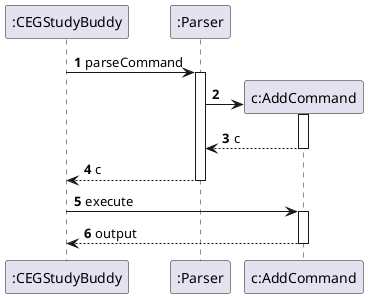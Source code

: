 @startuml
'https://plantuml.com/sequence-diagram

autonumber

":CEGStudyBuddy" -> ":Parser": parseCommand
activate ":Parser"
":Parser" -> "c:AddCommand" **
activate "c:AddCommand"
"c:AddCommand" --> ":Parser" : c
deactivate "c:AddCommand"
":Parser" --> ":CEGStudyBuddy" : c
deactivate ":Parser"

":CEGStudyBuddy" -> "c:AddCommand" : execute
activate "c:AddCommand"
"c:AddCommand" --> ":CEGStudyBuddy" : output
deactivate "c:AddCommand"

@enduml